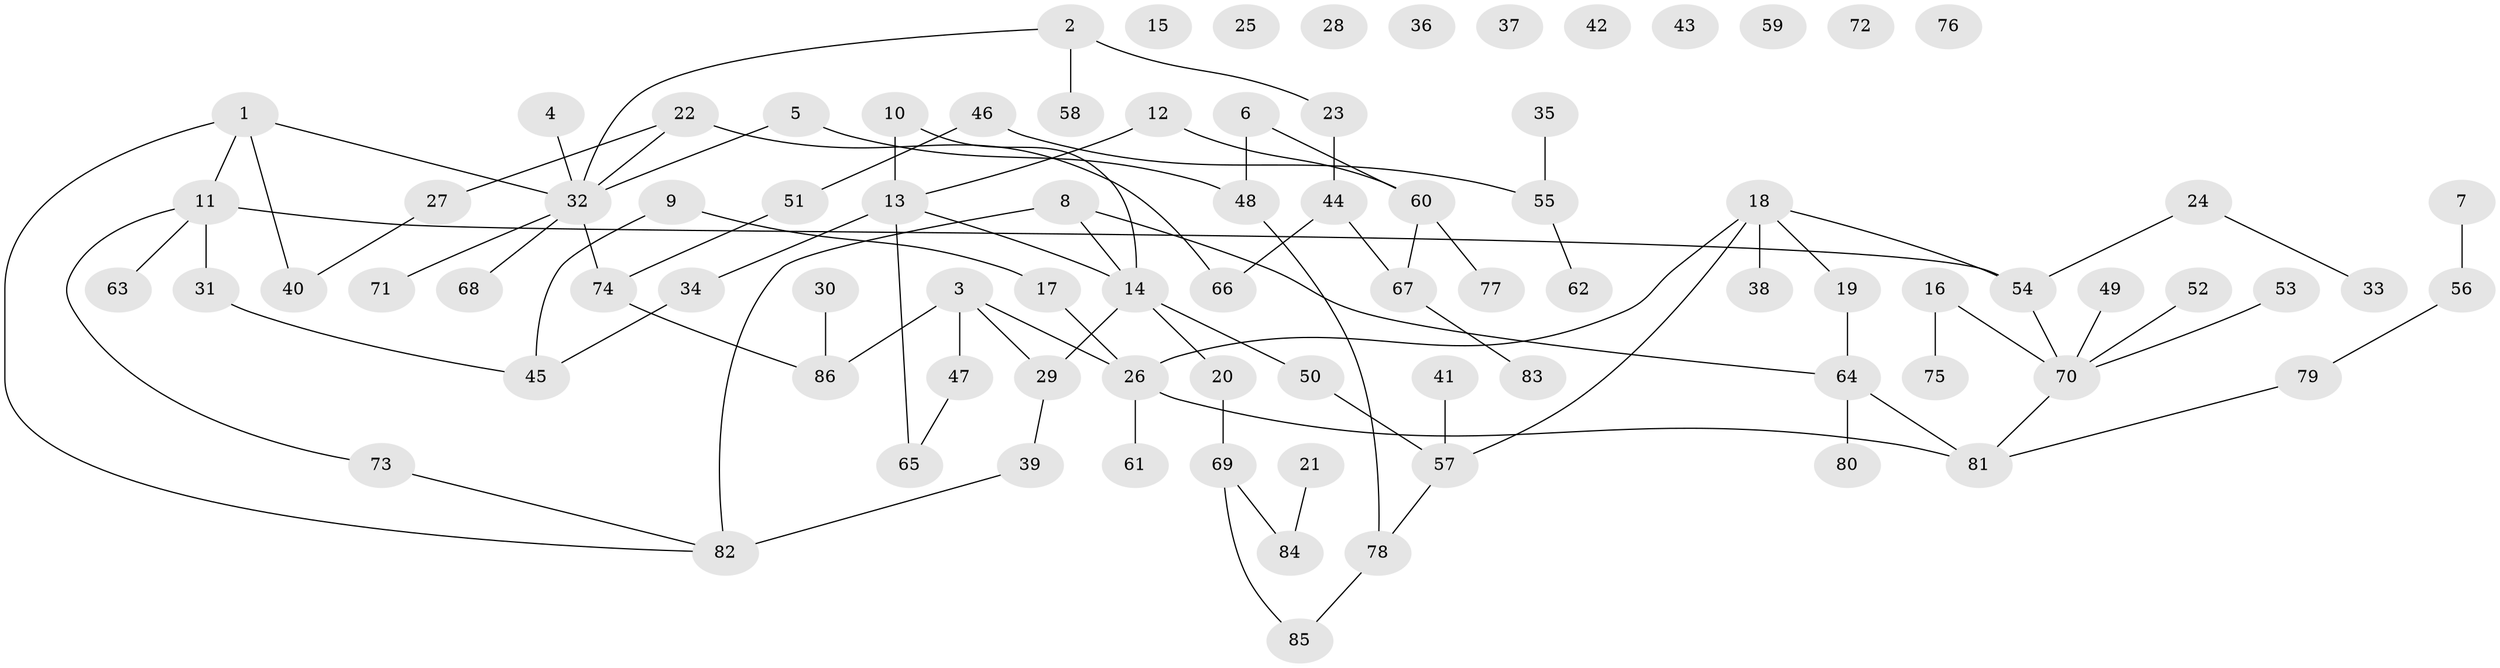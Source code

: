 // coarse degree distribution, {4: 0.09302325581395349, 0: 0.23255813953488372, 1: 0.3488372093023256, 2: 0.18604651162790697, 5: 0.023255813953488372, 6: 0.046511627906976744, 3: 0.023255813953488372, 8: 0.023255813953488372, 9: 0.023255813953488372}
// Generated by graph-tools (version 1.1) at 2025/43/03/04/25 21:43:31]
// undirected, 86 vertices, 93 edges
graph export_dot {
graph [start="1"]
  node [color=gray90,style=filled];
  1;
  2;
  3;
  4;
  5;
  6;
  7;
  8;
  9;
  10;
  11;
  12;
  13;
  14;
  15;
  16;
  17;
  18;
  19;
  20;
  21;
  22;
  23;
  24;
  25;
  26;
  27;
  28;
  29;
  30;
  31;
  32;
  33;
  34;
  35;
  36;
  37;
  38;
  39;
  40;
  41;
  42;
  43;
  44;
  45;
  46;
  47;
  48;
  49;
  50;
  51;
  52;
  53;
  54;
  55;
  56;
  57;
  58;
  59;
  60;
  61;
  62;
  63;
  64;
  65;
  66;
  67;
  68;
  69;
  70;
  71;
  72;
  73;
  74;
  75;
  76;
  77;
  78;
  79;
  80;
  81;
  82;
  83;
  84;
  85;
  86;
  1 -- 11;
  1 -- 32;
  1 -- 40;
  1 -- 82;
  2 -- 23;
  2 -- 32;
  2 -- 58;
  3 -- 26;
  3 -- 29;
  3 -- 47;
  3 -- 86;
  4 -- 32;
  5 -- 32;
  5 -- 48;
  6 -- 48;
  6 -- 60;
  7 -- 56;
  8 -- 14;
  8 -- 64;
  8 -- 82;
  9 -- 17;
  9 -- 45;
  10 -- 13;
  10 -- 14;
  11 -- 31;
  11 -- 54;
  11 -- 63;
  11 -- 73;
  12 -- 13;
  12 -- 60;
  13 -- 14;
  13 -- 34;
  13 -- 65;
  14 -- 20;
  14 -- 29;
  14 -- 50;
  16 -- 70;
  16 -- 75;
  17 -- 26;
  18 -- 19;
  18 -- 26;
  18 -- 38;
  18 -- 54;
  18 -- 57;
  19 -- 64;
  20 -- 69;
  21 -- 84;
  22 -- 27;
  22 -- 32;
  22 -- 66;
  23 -- 44;
  24 -- 33;
  24 -- 54;
  26 -- 61;
  26 -- 81;
  27 -- 40;
  29 -- 39;
  30 -- 86;
  31 -- 45;
  32 -- 68;
  32 -- 71;
  32 -- 74;
  34 -- 45;
  35 -- 55;
  39 -- 82;
  41 -- 57;
  44 -- 66;
  44 -- 67;
  46 -- 51;
  46 -- 55;
  47 -- 65;
  48 -- 78;
  49 -- 70;
  50 -- 57;
  51 -- 74;
  52 -- 70;
  53 -- 70;
  54 -- 70;
  55 -- 62;
  56 -- 79;
  57 -- 78;
  60 -- 67;
  60 -- 77;
  64 -- 80;
  64 -- 81;
  67 -- 83;
  69 -- 84;
  69 -- 85;
  70 -- 81;
  73 -- 82;
  74 -- 86;
  78 -- 85;
  79 -- 81;
}
